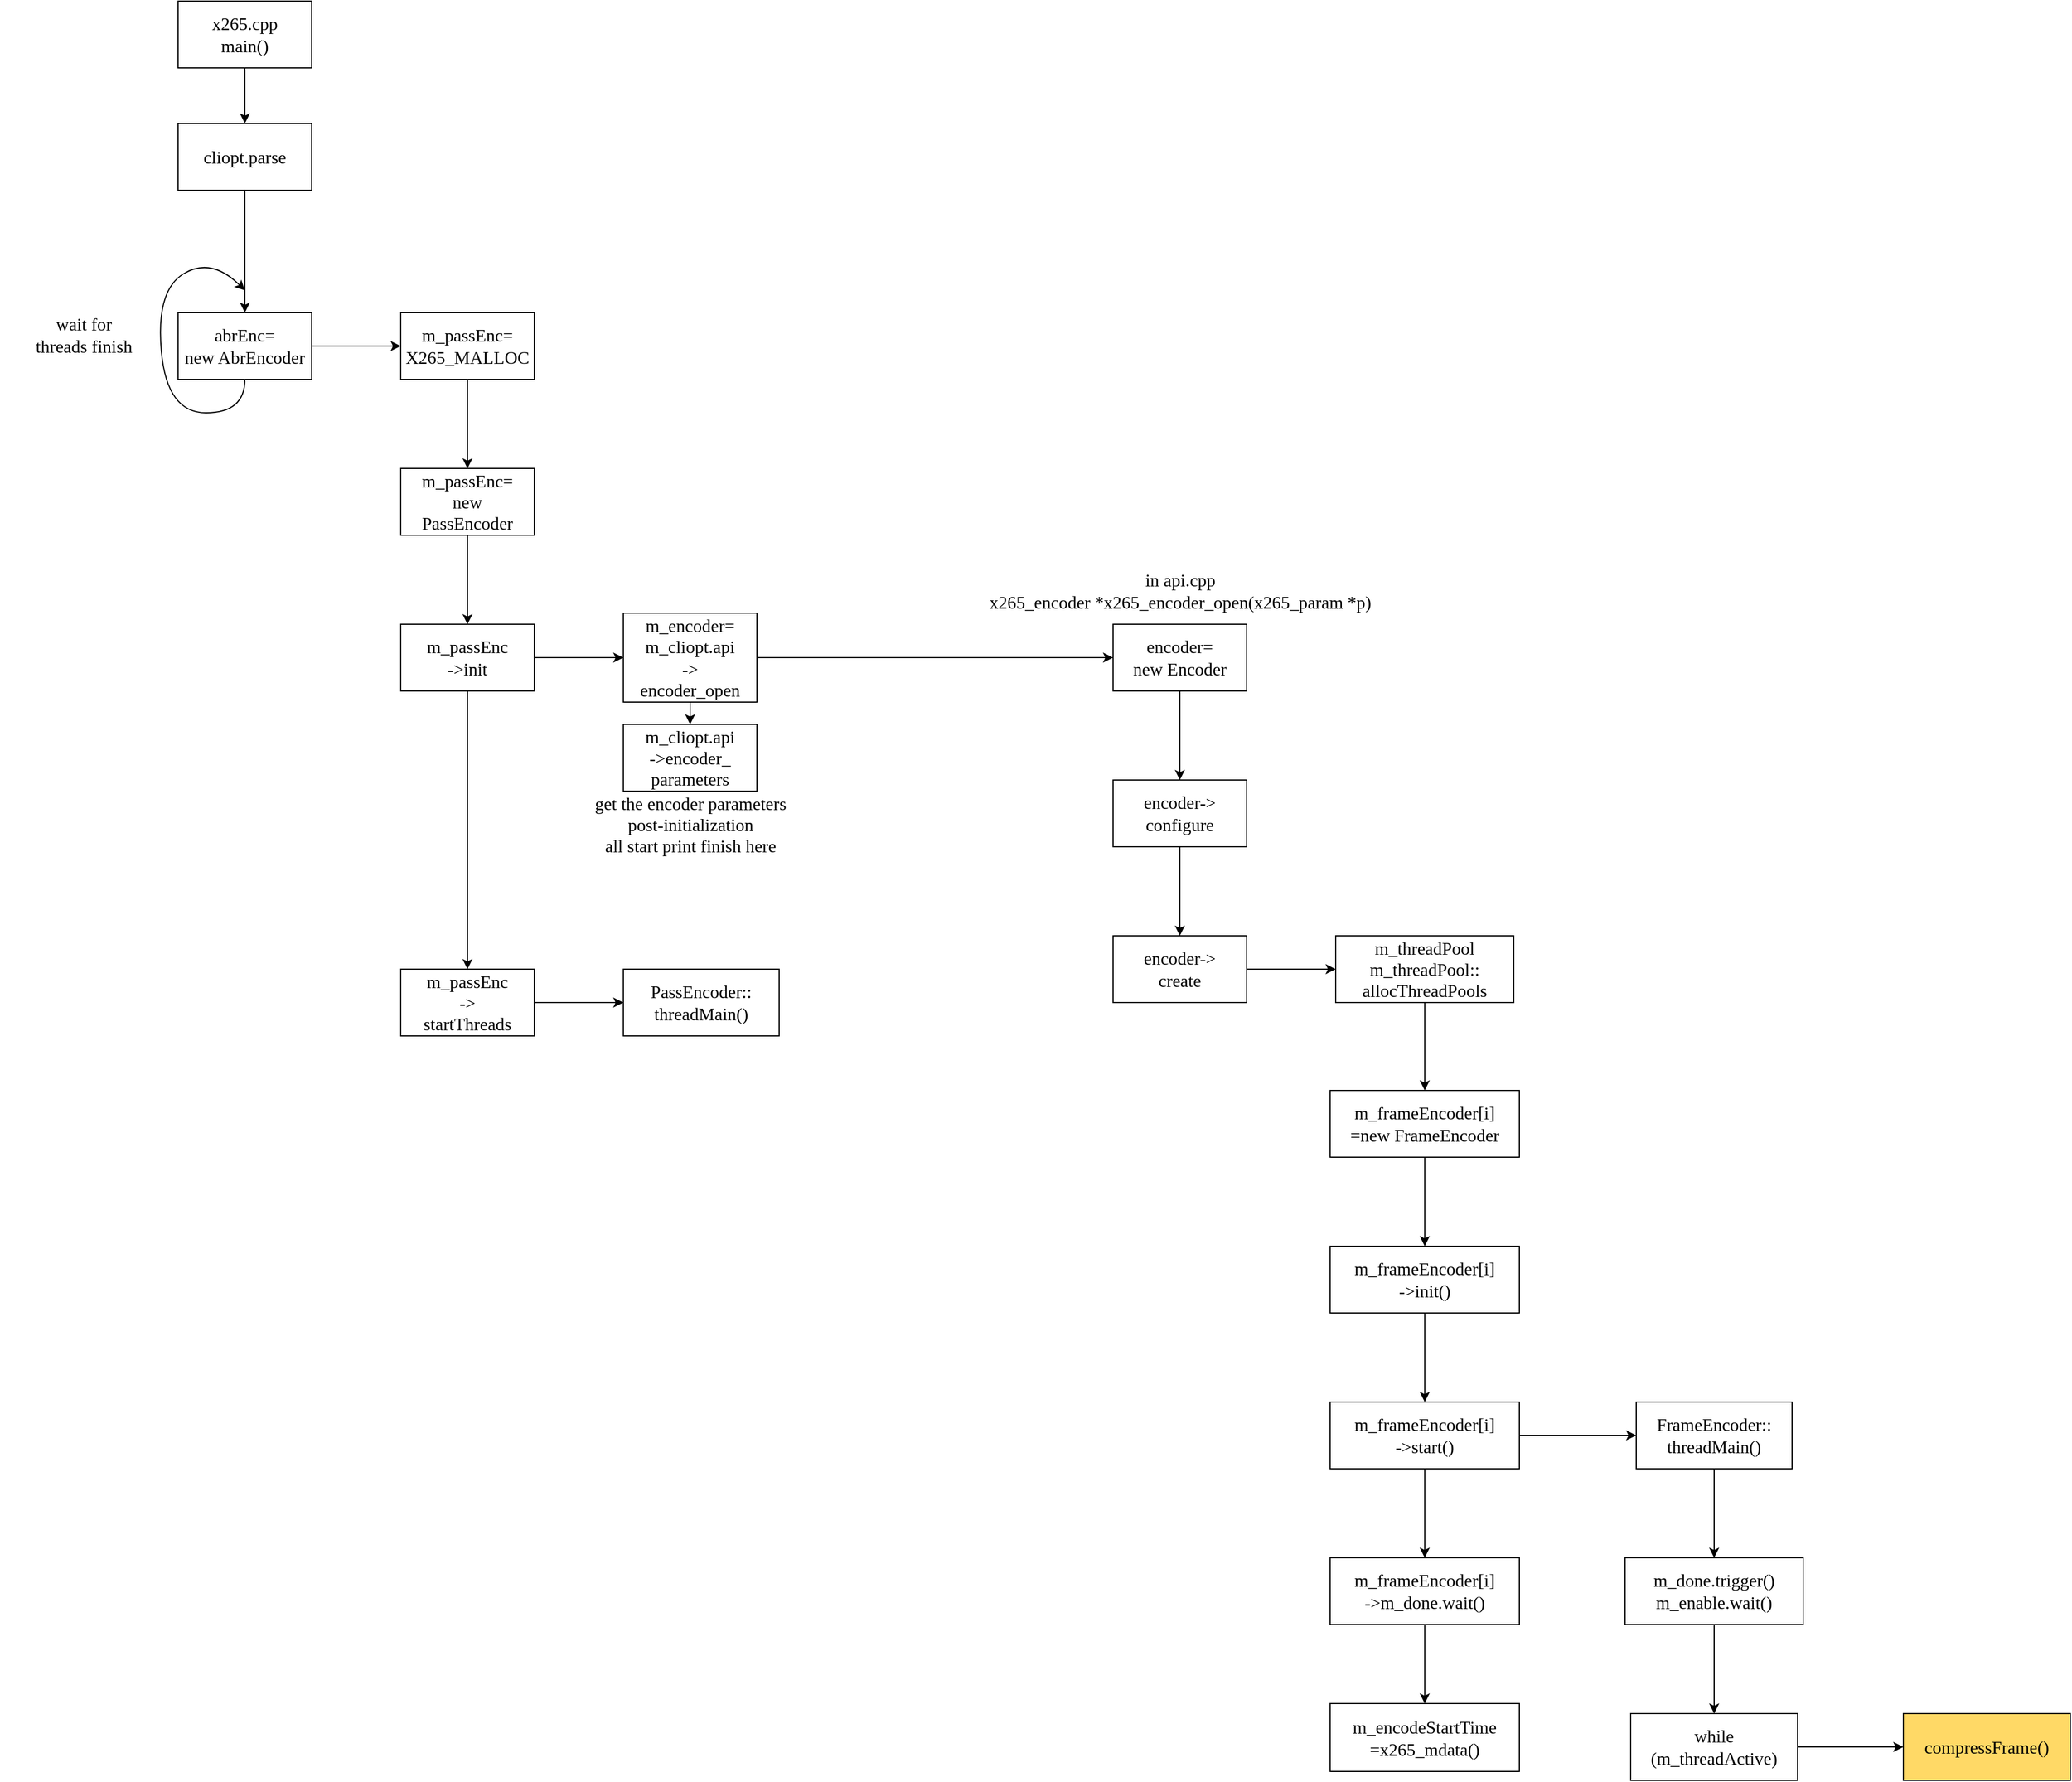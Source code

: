 <mxfile version="19.0.3" type="github">
  <diagram id="RMRCRSJFabJXOBfH01yb" name="Page-1">
    <mxGraphModel dx="2217" dy="977" grid="1" gridSize="10" guides="1" tooltips="1" connect="1" arrows="1" fold="1" page="1" pageScale="1" pageWidth="827" pageHeight="1169" math="0" shadow="0">
      <root>
        <mxCell id="0" />
        <mxCell id="1" parent="0" />
        <mxCell id="eOThzZjHxrsogjhqtXI8-8" style="edgeStyle=orthogonalEdgeStyle;rounded=0;orthogonalLoop=1;jettySize=auto;html=1;exitX=0.5;exitY=1;exitDx=0;exitDy=0;entryX=0.5;entryY=0;entryDx=0;entryDy=0;fontFamily=Lucida Console;fontSize=16;" edge="1" parent="1" source="eOThzZjHxrsogjhqtXI8-1" target="eOThzZjHxrsogjhqtXI8-4">
          <mxGeometry relative="1" as="geometry" />
        </mxCell>
        <mxCell id="eOThzZjHxrsogjhqtXI8-1" value="&lt;font face=&quot;Lucida Console&quot;&gt;x265.cpp&lt;br style=&quot;font-size: 16px;&quot;&gt;main()&lt;/font&gt;" style="rounded=0;whiteSpace=wrap;html=1;fontSize=16;" vertex="1" parent="1">
          <mxGeometry x="140" y="130" width="120" height="60" as="geometry" />
        </mxCell>
        <mxCell id="eOThzZjHxrsogjhqtXI8-7" value="" style="edgeStyle=orthogonalEdgeStyle;rounded=0;orthogonalLoop=1;jettySize=auto;html=1;fontFamily=Lucida Console;fontSize=16;" edge="1" parent="1" source="eOThzZjHxrsogjhqtXI8-4" target="eOThzZjHxrsogjhqtXI8-6">
          <mxGeometry relative="1" as="geometry" />
        </mxCell>
        <mxCell id="eOThzZjHxrsogjhqtXI8-4" value="cliopt.parse" style="whiteSpace=wrap;html=1;fontSize=16;fontFamily=Lucida Console;rounded=0;" vertex="1" parent="1">
          <mxGeometry x="140" y="240" width="120" height="60" as="geometry" />
        </mxCell>
        <mxCell id="eOThzZjHxrsogjhqtXI8-12" value="" style="edgeStyle=orthogonalEdgeStyle;rounded=0;orthogonalLoop=1;jettySize=auto;html=1;fontFamily=Lucida Console;fontSize=16;" edge="1" parent="1" source="eOThzZjHxrsogjhqtXI8-6" target="eOThzZjHxrsogjhqtXI8-11">
          <mxGeometry relative="1" as="geometry" />
        </mxCell>
        <mxCell id="eOThzZjHxrsogjhqtXI8-6" value="abrEnc=&lt;br&gt;new AbrEncoder" style="whiteSpace=wrap;html=1;fontSize=16;fontFamily=Lucida Console;rounded=0;" vertex="1" parent="1">
          <mxGeometry x="140" y="410" width="120" height="60" as="geometry" />
        </mxCell>
        <mxCell id="eOThzZjHxrsogjhqtXI8-9" value="" style="curved=1;endArrow=classic;html=1;rounded=0;fontFamily=Lucida Console;fontSize=16;exitX=0.5;exitY=1;exitDx=0;exitDy=0;" edge="1" parent="1" source="eOThzZjHxrsogjhqtXI8-6">
          <mxGeometry width="50" height="50" relative="1" as="geometry">
            <mxPoint x="430" y="470" as="sourcePoint" />
            <mxPoint x="200" y="390" as="targetPoint" />
            <Array as="points">
              <mxPoint x="200" y="500" />
              <mxPoint x="130" y="500" />
              <mxPoint x="120" y="390" />
              <mxPoint x="170" y="360" />
            </Array>
          </mxGeometry>
        </mxCell>
        <mxCell id="eOThzZjHxrsogjhqtXI8-10" value="wait for &lt;br&gt;threads finish" style="text;html=1;resizable=0;autosize=1;align=center;verticalAlign=middle;points=[];fillColor=none;strokeColor=none;rounded=0;fontFamily=Lucida Console;fontSize=16;" vertex="1" parent="1">
          <mxGeometry x="-20" y="410" width="150" height="40" as="geometry" />
        </mxCell>
        <mxCell id="eOThzZjHxrsogjhqtXI8-14" value="" style="edgeStyle=orthogonalEdgeStyle;rounded=0;orthogonalLoop=1;jettySize=auto;html=1;fontFamily=Lucida Console;fontSize=16;" edge="1" parent="1" source="eOThzZjHxrsogjhqtXI8-11" target="eOThzZjHxrsogjhqtXI8-13">
          <mxGeometry relative="1" as="geometry" />
        </mxCell>
        <mxCell id="eOThzZjHxrsogjhqtXI8-11" value="m_passEnc=&lt;br&gt;X265_MALLOC" style="whiteSpace=wrap;html=1;fontSize=16;fontFamily=Lucida Console;rounded=0;" vertex="1" parent="1">
          <mxGeometry x="340" y="410" width="120" height="60" as="geometry" />
        </mxCell>
        <mxCell id="eOThzZjHxrsogjhqtXI8-16" value="" style="edgeStyle=orthogonalEdgeStyle;rounded=0;orthogonalLoop=1;jettySize=auto;html=1;fontFamily=Lucida Console;fontSize=16;" edge="1" parent="1" source="eOThzZjHxrsogjhqtXI8-13" target="eOThzZjHxrsogjhqtXI8-15">
          <mxGeometry relative="1" as="geometry" />
        </mxCell>
        <mxCell id="eOThzZjHxrsogjhqtXI8-13" value="m_passEnc=&lt;br&gt;new&lt;br&gt;PassEncoder" style="whiteSpace=wrap;html=1;fontSize=16;fontFamily=Lucida Console;rounded=0;" vertex="1" parent="1">
          <mxGeometry x="340" y="550" width="120" height="60" as="geometry" />
        </mxCell>
        <mxCell id="eOThzZjHxrsogjhqtXI8-18" value="" style="edgeStyle=orthogonalEdgeStyle;rounded=0;orthogonalLoop=1;jettySize=auto;html=1;fontFamily=Lucida Console;fontSize=16;" edge="1" parent="1" source="eOThzZjHxrsogjhqtXI8-15" target="eOThzZjHxrsogjhqtXI8-17">
          <mxGeometry relative="1" as="geometry" />
        </mxCell>
        <mxCell id="eOThzZjHxrsogjhqtXI8-20" value="" style="edgeStyle=orthogonalEdgeStyle;rounded=0;orthogonalLoop=1;jettySize=auto;html=1;fontFamily=Lucida Console;fontSize=16;" edge="1" parent="1" source="eOThzZjHxrsogjhqtXI8-15" target="eOThzZjHxrsogjhqtXI8-19">
          <mxGeometry relative="1" as="geometry" />
        </mxCell>
        <mxCell id="eOThzZjHxrsogjhqtXI8-15" value="m_passEnc&lt;br&gt;-&amp;gt;init" style="whiteSpace=wrap;html=1;fontSize=16;fontFamily=Lucida Console;rounded=0;" vertex="1" parent="1">
          <mxGeometry x="340" y="690" width="120" height="60" as="geometry" />
        </mxCell>
        <mxCell id="eOThzZjHxrsogjhqtXI8-52" value="" style="edgeStyle=orthogonalEdgeStyle;rounded=0;orthogonalLoop=1;jettySize=auto;html=1;fontFamily=Lucida Console;fontSize=16;" edge="1" parent="1" source="eOThzZjHxrsogjhqtXI8-17" target="eOThzZjHxrsogjhqtXI8-51">
          <mxGeometry relative="1" as="geometry" />
        </mxCell>
        <mxCell id="eOThzZjHxrsogjhqtXI8-17" value="m_passEnc&lt;br&gt;-&amp;gt;&lt;br&gt;startThreads" style="whiteSpace=wrap;html=1;fontSize=16;fontFamily=Lucida Console;rounded=0;" vertex="1" parent="1">
          <mxGeometry x="340" y="1000" width="120" height="60" as="geometry" />
        </mxCell>
        <mxCell id="eOThzZjHxrsogjhqtXI8-22" value="" style="edgeStyle=orthogonalEdgeStyle;rounded=0;orthogonalLoop=1;jettySize=auto;html=1;fontFamily=Lucida Console;fontSize=16;" edge="1" parent="1" source="eOThzZjHxrsogjhqtXI8-19" target="eOThzZjHxrsogjhqtXI8-21">
          <mxGeometry relative="1" as="geometry" />
        </mxCell>
        <mxCell id="eOThzZjHxrsogjhqtXI8-25" value="" style="edgeStyle=orthogonalEdgeStyle;rounded=0;orthogonalLoop=1;jettySize=auto;html=1;fontFamily=Lucida Console;fontSize=16;" edge="1" parent="1" source="eOThzZjHxrsogjhqtXI8-19" target="eOThzZjHxrsogjhqtXI8-24">
          <mxGeometry relative="1" as="geometry" />
        </mxCell>
        <mxCell id="eOThzZjHxrsogjhqtXI8-19" value="m_encoder=&lt;br&gt;m_cliopt.api&lt;br&gt;-&amp;gt;&lt;br&gt;encoder_open" style="whiteSpace=wrap;html=1;fontSize=16;fontFamily=Lucida Console;rounded=0;" vertex="1" parent="1">
          <mxGeometry x="540" y="680" width="120" height="80" as="geometry" />
        </mxCell>
        <mxCell id="eOThzZjHxrsogjhqtXI8-21" value="m_cliopt.api&lt;br&gt;-&amp;gt;encoder_&lt;br&gt;parameters" style="whiteSpace=wrap;html=1;fontSize=16;fontFamily=Lucida Console;rounded=0;" vertex="1" parent="1">
          <mxGeometry x="540" y="780" width="120" height="60" as="geometry" />
        </mxCell>
        <mxCell id="eOThzZjHxrsogjhqtXI8-23" value="get the encoder parameters &lt;br&gt;post-initialization&lt;br&gt;all start print finish here" style="text;html=1;resizable=0;autosize=1;align=center;verticalAlign=middle;points=[];fillColor=none;strokeColor=none;rounded=0;fontFamily=Lucida Console;fontSize=16;" vertex="1" parent="1">
          <mxGeometry x="460" y="840" width="280" height="60" as="geometry" />
        </mxCell>
        <mxCell id="eOThzZjHxrsogjhqtXI8-28" value="" style="edgeStyle=orthogonalEdgeStyle;rounded=0;orthogonalLoop=1;jettySize=auto;html=1;fontFamily=Lucida Console;fontSize=16;" edge="1" parent="1" source="eOThzZjHxrsogjhqtXI8-24" target="eOThzZjHxrsogjhqtXI8-27">
          <mxGeometry relative="1" as="geometry" />
        </mxCell>
        <mxCell id="eOThzZjHxrsogjhqtXI8-24" value="encoder=&lt;br&gt;new Encoder" style="whiteSpace=wrap;html=1;fontSize=16;fontFamily=Lucida Console;rounded=0;" vertex="1" parent="1">
          <mxGeometry x="980" y="690" width="120" height="60" as="geometry" />
        </mxCell>
        <mxCell id="eOThzZjHxrsogjhqtXI8-26" value="in api.cpp&lt;br&gt;x265_encoder *x265_encoder_open(x265_param *p)" style="text;html=1;resizable=0;autosize=1;align=center;verticalAlign=middle;points=[];fillColor=none;strokeColor=none;rounded=0;fontFamily=Lucida Console;fontSize=16;" vertex="1" parent="1">
          <mxGeometry x="810" y="640" width="460" height="40" as="geometry" />
        </mxCell>
        <mxCell id="eOThzZjHxrsogjhqtXI8-30" value="" style="edgeStyle=orthogonalEdgeStyle;rounded=0;orthogonalLoop=1;jettySize=auto;html=1;fontFamily=Lucida Console;fontSize=16;" edge="1" parent="1" source="eOThzZjHxrsogjhqtXI8-27" target="eOThzZjHxrsogjhqtXI8-29">
          <mxGeometry relative="1" as="geometry" />
        </mxCell>
        <mxCell id="eOThzZjHxrsogjhqtXI8-27" value="encoder-&amp;gt;&lt;br&gt;configure" style="whiteSpace=wrap;html=1;fontSize=16;fontFamily=Lucida Console;rounded=0;" vertex="1" parent="1">
          <mxGeometry x="980" y="830" width="120" height="60" as="geometry" />
        </mxCell>
        <mxCell id="eOThzZjHxrsogjhqtXI8-32" value="" style="edgeStyle=orthogonalEdgeStyle;rounded=0;orthogonalLoop=1;jettySize=auto;html=1;fontFamily=Lucida Console;fontSize=16;" edge="1" parent="1" source="eOThzZjHxrsogjhqtXI8-29" target="eOThzZjHxrsogjhqtXI8-31">
          <mxGeometry relative="1" as="geometry" />
        </mxCell>
        <mxCell id="eOThzZjHxrsogjhqtXI8-29" value="encoder-&amp;gt;&lt;br&gt;create" style="whiteSpace=wrap;html=1;fontSize=16;fontFamily=Lucida Console;rounded=0;" vertex="1" parent="1">
          <mxGeometry x="980" y="970" width="120" height="60" as="geometry" />
        </mxCell>
        <mxCell id="eOThzZjHxrsogjhqtXI8-34" value="" style="edgeStyle=orthogonalEdgeStyle;rounded=0;orthogonalLoop=1;jettySize=auto;html=1;fontFamily=Lucida Console;fontSize=16;" edge="1" parent="1" source="eOThzZjHxrsogjhqtXI8-31" target="eOThzZjHxrsogjhqtXI8-33">
          <mxGeometry relative="1" as="geometry" />
        </mxCell>
        <mxCell id="eOThzZjHxrsogjhqtXI8-31" value="m_threadPool&lt;br&gt;m_threadPool::&lt;br&gt;allocThreadPools" style="whiteSpace=wrap;html=1;fontSize=16;fontFamily=Lucida Console;rounded=0;" vertex="1" parent="1">
          <mxGeometry x="1180" y="970" width="160" height="60" as="geometry" />
        </mxCell>
        <mxCell id="eOThzZjHxrsogjhqtXI8-36" value="" style="edgeStyle=orthogonalEdgeStyle;rounded=0;orthogonalLoop=1;jettySize=auto;html=1;fontFamily=Lucida Console;fontSize=16;" edge="1" parent="1" source="eOThzZjHxrsogjhqtXI8-33" target="eOThzZjHxrsogjhqtXI8-35">
          <mxGeometry relative="1" as="geometry" />
        </mxCell>
        <mxCell id="eOThzZjHxrsogjhqtXI8-33" value="m_frameEncoder[i]&lt;br&gt;=new FrameEncoder" style="whiteSpace=wrap;html=1;fontSize=16;fontFamily=Lucida Console;rounded=0;" vertex="1" parent="1">
          <mxGeometry x="1175" y="1109" width="170" height="60" as="geometry" />
        </mxCell>
        <mxCell id="eOThzZjHxrsogjhqtXI8-38" value="" style="edgeStyle=orthogonalEdgeStyle;rounded=0;orthogonalLoop=1;jettySize=auto;html=1;fontFamily=Lucida Console;fontSize=16;" edge="1" parent="1" source="eOThzZjHxrsogjhqtXI8-35" target="eOThzZjHxrsogjhqtXI8-37">
          <mxGeometry relative="1" as="geometry" />
        </mxCell>
        <mxCell id="eOThzZjHxrsogjhqtXI8-35" value="m_frameEncoder[i]&lt;br&gt;-&amp;gt;init()" style="whiteSpace=wrap;html=1;fontSize=16;fontFamily=Lucida Console;rounded=0;" vertex="1" parent="1">
          <mxGeometry x="1175" y="1249" width="170" height="60" as="geometry" />
        </mxCell>
        <mxCell id="eOThzZjHxrsogjhqtXI8-40" value="" style="edgeStyle=orthogonalEdgeStyle;rounded=0;orthogonalLoop=1;jettySize=auto;html=1;fontFamily=Lucida Console;fontSize=16;" edge="1" parent="1" source="eOThzZjHxrsogjhqtXI8-37" target="eOThzZjHxrsogjhqtXI8-39">
          <mxGeometry relative="1" as="geometry" />
        </mxCell>
        <mxCell id="eOThzZjHxrsogjhqtXI8-44" value="" style="edgeStyle=orthogonalEdgeStyle;rounded=0;orthogonalLoop=1;jettySize=auto;html=1;fontFamily=Lucida Console;fontSize=16;" edge="1" parent="1" source="eOThzZjHxrsogjhqtXI8-37" target="eOThzZjHxrsogjhqtXI8-43">
          <mxGeometry relative="1" as="geometry" />
        </mxCell>
        <mxCell id="eOThzZjHxrsogjhqtXI8-37" value="m_frameEncoder[i]&lt;br&gt;-&amp;gt;start()" style="whiteSpace=wrap;html=1;fontSize=16;fontFamily=Lucida Console;rounded=0;" vertex="1" parent="1">
          <mxGeometry x="1175" y="1389" width="170" height="60" as="geometry" />
        </mxCell>
        <mxCell id="eOThzZjHxrsogjhqtXI8-42" value="" style="edgeStyle=orthogonalEdgeStyle;rounded=0;orthogonalLoop=1;jettySize=auto;html=1;fontFamily=Lucida Console;fontSize=16;" edge="1" parent="1" source="eOThzZjHxrsogjhqtXI8-39" target="eOThzZjHxrsogjhqtXI8-41">
          <mxGeometry relative="1" as="geometry" />
        </mxCell>
        <mxCell id="eOThzZjHxrsogjhqtXI8-39" value="m_frameEncoder[i]&lt;br&gt;-&amp;gt;m_done.wait()" style="whiteSpace=wrap;html=1;fontSize=16;fontFamily=Lucida Console;rounded=0;" vertex="1" parent="1">
          <mxGeometry x="1175" y="1529" width="170" height="60" as="geometry" />
        </mxCell>
        <mxCell id="eOThzZjHxrsogjhqtXI8-41" value="m_encodeStartTime&lt;br&gt;=x265_mdata()" style="whiteSpace=wrap;html=1;fontSize=16;fontFamily=Lucida Console;rounded=0;" vertex="1" parent="1">
          <mxGeometry x="1175" y="1660" width="170" height="61" as="geometry" />
        </mxCell>
        <mxCell id="eOThzZjHxrsogjhqtXI8-46" value="" style="edgeStyle=orthogonalEdgeStyle;rounded=0;orthogonalLoop=1;jettySize=auto;html=1;fontFamily=Lucida Console;fontSize=16;" edge="1" parent="1" source="eOThzZjHxrsogjhqtXI8-43" target="eOThzZjHxrsogjhqtXI8-45">
          <mxGeometry relative="1" as="geometry" />
        </mxCell>
        <mxCell id="eOThzZjHxrsogjhqtXI8-43" value="FrameEncoder::&lt;br&gt;threadMain()" style="whiteSpace=wrap;html=1;fontSize=16;fontFamily=Lucida Console;rounded=0;" vertex="1" parent="1">
          <mxGeometry x="1450" y="1389" width="140" height="60" as="geometry" />
        </mxCell>
        <mxCell id="eOThzZjHxrsogjhqtXI8-48" value="" style="edgeStyle=orthogonalEdgeStyle;rounded=0;orthogonalLoop=1;jettySize=auto;html=1;fontFamily=Lucida Console;fontSize=16;" edge="1" parent="1" source="eOThzZjHxrsogjhqtXI8-45" target="eOThzZjHxrsogjhqtXI8-47">
          <mxGeometry relative="1" as="geometry" />
        </mxCell>
        <mxCell id="eOThzZjHxrsogjhqtXI8-45" value="m_done.trigger()&lt;br&gt;m_enable.wait()" style="whiteSpace=wrap;html=1;fontSize=16;fontFamily=Lucida Console;rounded=0;" vertex="1" parent="1">
          <mxGeometry x="1440" y="1529" width="160" height="60" as="geometry" />
        </mxCell>
        <mxCell id="eOThzZjHxrsogjhqtXI8-50" value="" style="edgeStyle=orthogonalEdgeStyle;rounded=0;orthogonalLoop=1;jettySize=auto;html=1;fontFamily=Lucida Console;fontSize=16;" edge="1" parent="1" source="eOThzZjHxrsogjhqtXI8-47" target="eOThzZjHxrsogjhqtXI8-49">
          <mxGeometry relative="1" as="geometry" />
        </mxCell>
        <mxCell id="eOThzZjHxrsogjhqtXI8-47" value="while&lt;br&gt;(m_threadActive)" style="whiteSpace=wrap;html=1;fontSize=16;fontFamily=Lucida Console;rounded=0;" vertex="1" parent="1">
          <mxGeometry x="1445" y="1669" width="150" height="60" as="geometry" />
        </mxCell>
        <mxCell id="eOThzZjHxrsogjhqtXI8-49" value="compressFrame()" style="whiteSpace=wrap;html=1;fontSize=16;fontFamily=Lucida Console;rounded=0;fillColor=#FFD966;" vertex="1" parent="1">
          <mxGeometry x="1690" y="1669" width="150" height="60" as="geometry" />
        </mxCell>
        <mxCell id="eOThzZjHxrsogjhqtXI8-51" value="PassEncoder::&lt;br&gt;threadMain()" style="whiteSpace=wrap;html=1;fontSize=16;fontFamily=Lucida Console;rounded=0;" vertex="1" parent="1">
          <mxGeometry x="540" y="1000" width="140" height="60" as="geometry" />
        </mxCell>
      </root>
    </mxGraphModel>
  </diagram>
</mxfile>
